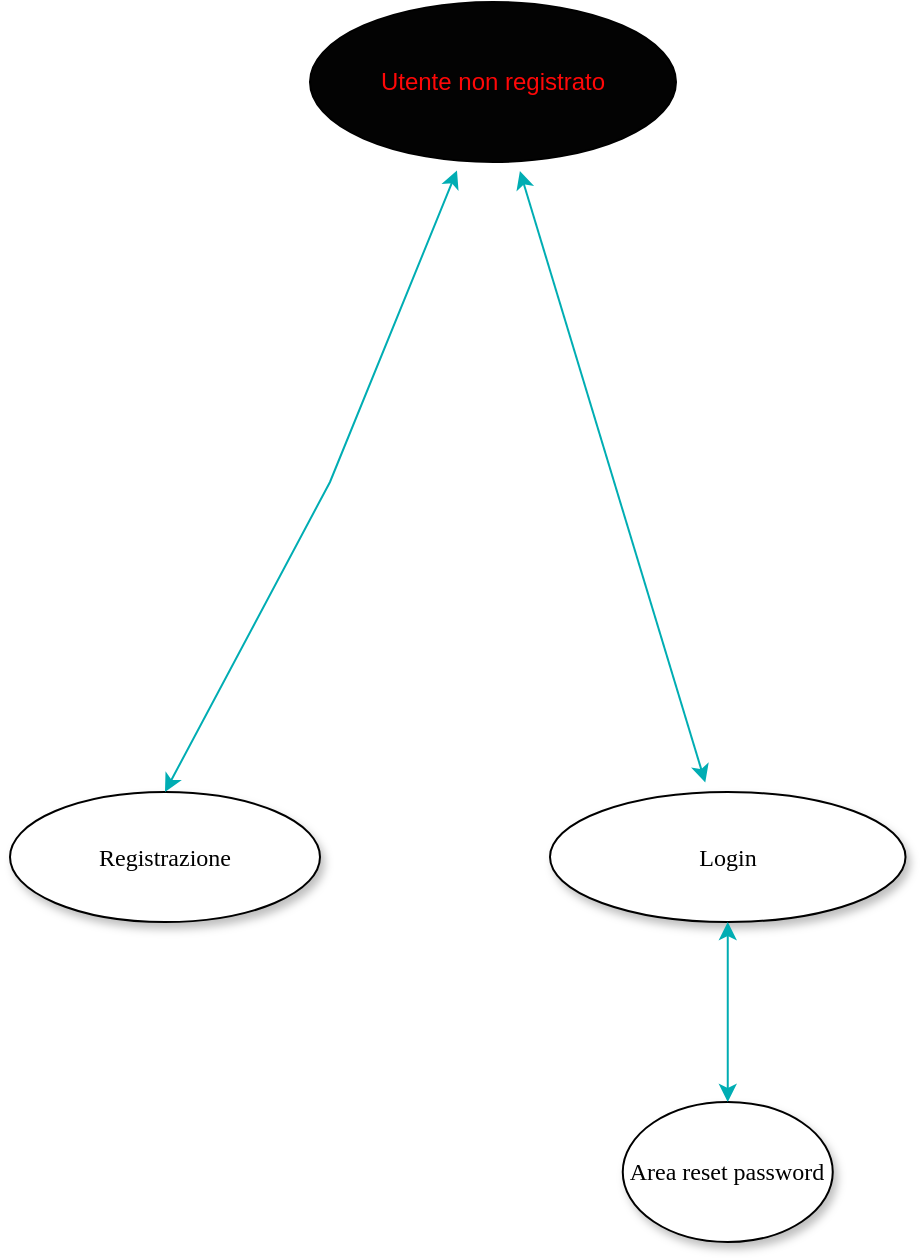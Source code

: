 <mxfile version="20.7.2" type="google"><diagram name="Page-1" id="42789a77-a242-8287-6e28-9cd8cfd52e62"><mxGraphModel grid="1" page="1" gridSize="10" guides="1" tooltips="1" connect="1" arrows="1" fold="1" pageScale="1" pageWidth="1100" pageHeight="850" background="none" math="0" shadow="0"><root><mxCell id="0"/><mxCell id="1" parent="0"/><mxCell id="1ea317790d2ca983-9" value="Login" style="ellipse;whiteSpace=wrap;html=1;rounded=0;shadow=1;comic=0;labelBackgroundColor=none;strokeWidth=1;fontFamily=Verdana;fontSize=12;align=center;" vertex="1" parent="1"><mxGeometry x="550" y="435" width="177.76" height="65" as="geometry"/></mxCell><mxCell id="qL3WyRFAgiG3hxwDClsF-1" value="Utente non registrato" style="ellipse;whiteSpace=wrap;html=1;gradientColor=none;fillColor=#030303;fontColor=#FF0808;" vertex="1" parent="1"><mxGeometry x="430" y="40" width="183" height="80" as="geometry"/></mxCell><mxCell id="qL3WyRFAgiG3hxwDClsF-12" value="Area reset password" style="ellipse;whiteSpace=wrap;html=1;rounded=0;shadow=1;comic=0;labelBackgroundColor=none;strokeWidth=1;fontFamily=Verdana;fontSize=12;align=center;" vertex="1" parent="1"><mxGeometry x="586.38" y="590" width="105" height="70" as="geometry"/></mxCell><mxCell id="qL3WyRFAgiG3hxwDClsF-13" value="" style="endArrow=classic;startArrow=classic;html=1;rounded=0;shadow=0;strokeColor=#00ADB3;sourcePerimeterSpacing=5;targetPerimeterSpacing=5;jumpStyle=gap;entryX=0.5;entryY=1;entryDx=0;entryDy=0;exitX=0.5;exitY=0;exitDx=0;exitDy=0;" edge="1" parent="1" source="qL3WyRFAgiG3hxwDClsF-12" target="1ea317790d2ca983-9"><mxGeometry width="50" height="50" relative="1" as="geometry"><mxPoint x="550" y="630" as="sourcePoint"/><mxPoint x="852.13" y="515" as="targetPoint"/></mxGeometry></mxCell><mxCell id="qL3WyRFAgiG3hxwDClsF-14" value="Registrazione" style="ellipse;whiteSpace=wrap;html=1;rounded=0;shadow=1;comic=0;labelBackgroundColor=none;strokeWidth=1;fontFamily=Verdana;fontSize=12;align=center;" vertex="1" parent="1"><mxGeometry x="280" y="435" width="155" height="65" as="geometry"/></mxCell><mxCell id="bKL22Wve7v1v1cJoNMFz-1" value="" style="endArrow=classic;startArrow=classic;html=1;rounded=0;shadow=0;strokeColor=#00ADB3;sourcePerimeterSpacing=5;targetPerimeterSpacing=5;jumpStyle=gap;exitX=0.5;exitY=0;exitDx=0;exitDy=0;" edge="1" parent="1" source="qL3WyRFAgiG3hxwDClsF-14" target="qL3WyRFAgiG3hxwDClsF-1"><mxGeometry width="50" height="50" relative="1" as="geometry"><mxPoint x="473.62" y="322.5" as="sourcePoint"/><mxPoint x="520" y="130" as="targetPoint"/><Array as="points"><mxPoint x="440" y="280"/></Array></mxGeometry></mxCell><mxCell id="bKL22Wve7v1v1cJoNMFz-2" value="" style="endArrow=classic;startArrow=classic;html=1;rounded=0;shadow=0;strokeColor=#00ADB3;sourcePerimeterSpacing=5;targetPerimeterSpacing=5;jumpStyle=gap;" edge="1" parent="1" source="1ea317790d2ca983-9" target="qL3WyRFAgiG3hxwDClsF-1"><mxGeometry width="50" height="50" relative="1" as="geometry"><mxPoint x="367.5" y="445" as="sourcePoint"/><mxPoint x="531.5" y="130" as="targetPoint"/><Array as="points"/></mxGeometry></mxCell></root></mxGraphModel></diagram></mxfile>